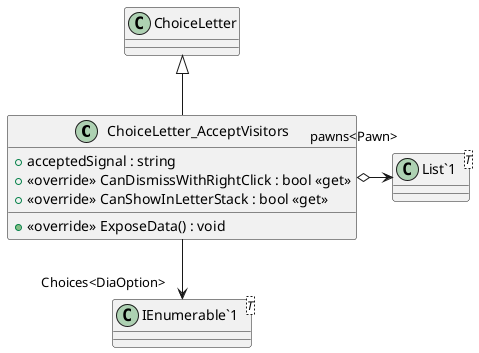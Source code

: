 @startuml
class ChoiceLetter_AcceptVisitors {
    + acceptedSignal : string
    + <<override>> CanDismissWithRightClick : bool <<get>>
    + <<override>> CanShowInLetterStack : bool <<get>>
    + <<override>> ExposeData() : void
}
class "List`1"<T> {
}
class "IEnumerable`1"<T> {
}
ChoiceLetter <|-- ChoiceLetter_AcceptVisitors
ChoiceLetter_AcceptVisitors o-> "pawns<Pawn>" "List`1"
ChoiceLetter_AcceptVisitors --> "Choices<DiaOption>" "IEnumerable`1"
@enduml
